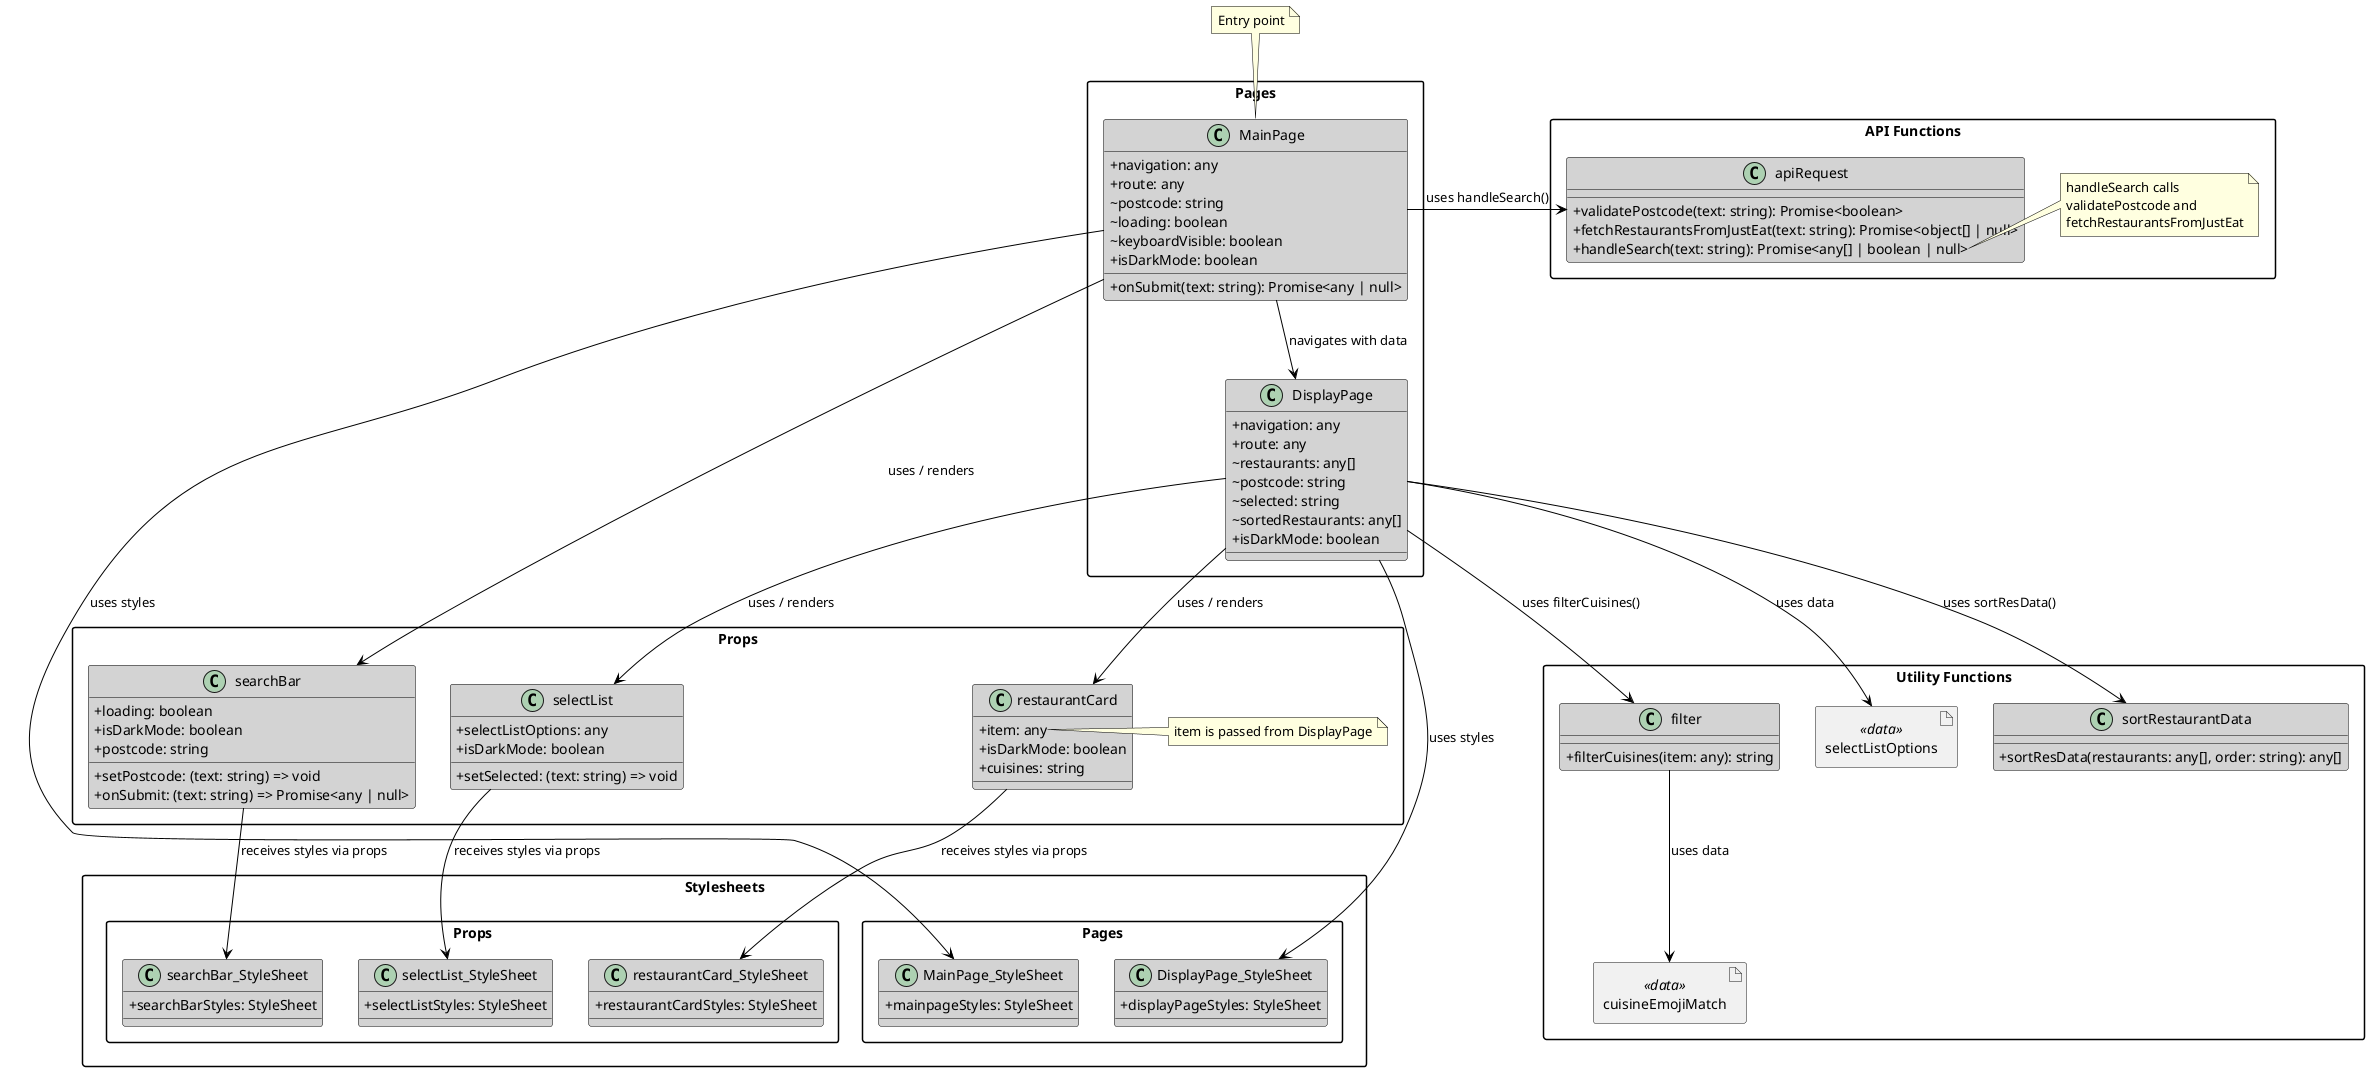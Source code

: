 @startuml
allowmixing
skinparam classAttributeIconSize 0
skinparam packageStyle rectangle
skinparam defaultFontName Arial


skinparam class {
    BackgroundColor LightGray
    ArrowColor Black
    BorderColor Black
}
skinparam note {
    BackgroundColor LightYellow
    BorderColor Black
}


package "Pages" {
    class MainPage {
        + navigation: any
        + route: any
        ~ postcode: string
        ~ loading: boolean
        ~ keyboardVisible: boolean
        + isDarkMode: boolean
        + onSubmit(text: string): Promise<any | null>
    }

    class DisplayPage {
        + navigation: any
        + route: any
        ~ restaurants: any[]
        ~ postcode: string
        ~ selected: string
        ~ sortedRestaurants: any[]
        + isDarkMode: boolean
    }
}
package "Stylesheets" {
    package "Pages" {
        class MainPage_StyleSheet {
            + mainpageStyles: StyleSheet
        }

        class DisplayPage_StyleSheet {
            + displayPageStyles: StyleSheet
        }
    }

    package "Props" {
        class searchBar_StyleSheet {
            + searchBarStyles: StyleSheet
        }

        class restaurantCard_StyleSheet {
            + restaurantCardStyles: StyleSheet
        }

        class selectList_StyleSheet {
            + selectListStyles: StyleSheet
        }
    }
}

package "Props" {
    class searchBar {
        + setPostcode: (text: string) => void
        + loading: boolean
        + onSubmit: (text: string) => Promise<any | null>
        + isDarkMode: boolean
        + postcode: string
    }

    class restaurantCard {
        + item: any
        + isDarkMode: boolean
        + cuisines: string
    }

    note right of restaurantCard::item
        item is passed from DisplayPage
    end note

    class selectList {
        + setSelected: (text: string) => void
        + selectListOptions: any
        + isDarkMode: boolean
    }

    note right of selectList::data
        data is passed from DisplayPage
    end note
}


package "API Functions" {
    class apiRequest {
        + validatePostcode(text: string): Promise<boolean>
        + fetchRestaurantsFromJustEat(text: string): Promise<object[] | null>
        + handleSearch(text: string): Promise<any[] | boolean | null>
    }

    note right of apiRequest::handleSearch
        handleSearch calls
        validatePostcode and
        fetchRestaurantsFromJustEat
    end note
}


package "Utility Functions" {
    class filter {
        + filterCuisines(item: any): string
    }

    class sortRestaurantData {
        + sortResData(restaurants: any[], order: string): any[]
    }

    artifact cuisineEmojiMatch <<data>>
    artifact selectListOptions <<data>>
}




note "Entry point" as EntryPoint
EntryPoint -down-> MainPage


MainPage -right-> apiRequest : uses handleSearch()
MainPage -down-> searchBar : uses / renders
MainPage -right-> MainPage_StyleSheet : uses styles
MainPage --> DisplayPage : navigates with data

DisplayPage -down-> restaurantCard : uses / renders
DisplayPage -down-> selectList : uses / renders
DisplayPage -down-> selectListOptions : uses data
DisplayPage -right-> sortRestaurantData : uses sortResData()
DisplayPage -down-> filter : uses filterCuisines()
DisplayPage -right-> DisplayPage_StyleSheet : uses styles

searchBar -down-> searchBar_StyleSheet : receives styles via props
selectList -down-> selectList_StyleSheet : receives styles via props
restaurantCard -down-> restaurantCard_StyleSheet : receives styles via props
filter -down-> cuisineEmojiMatch : uses data

@enduml
